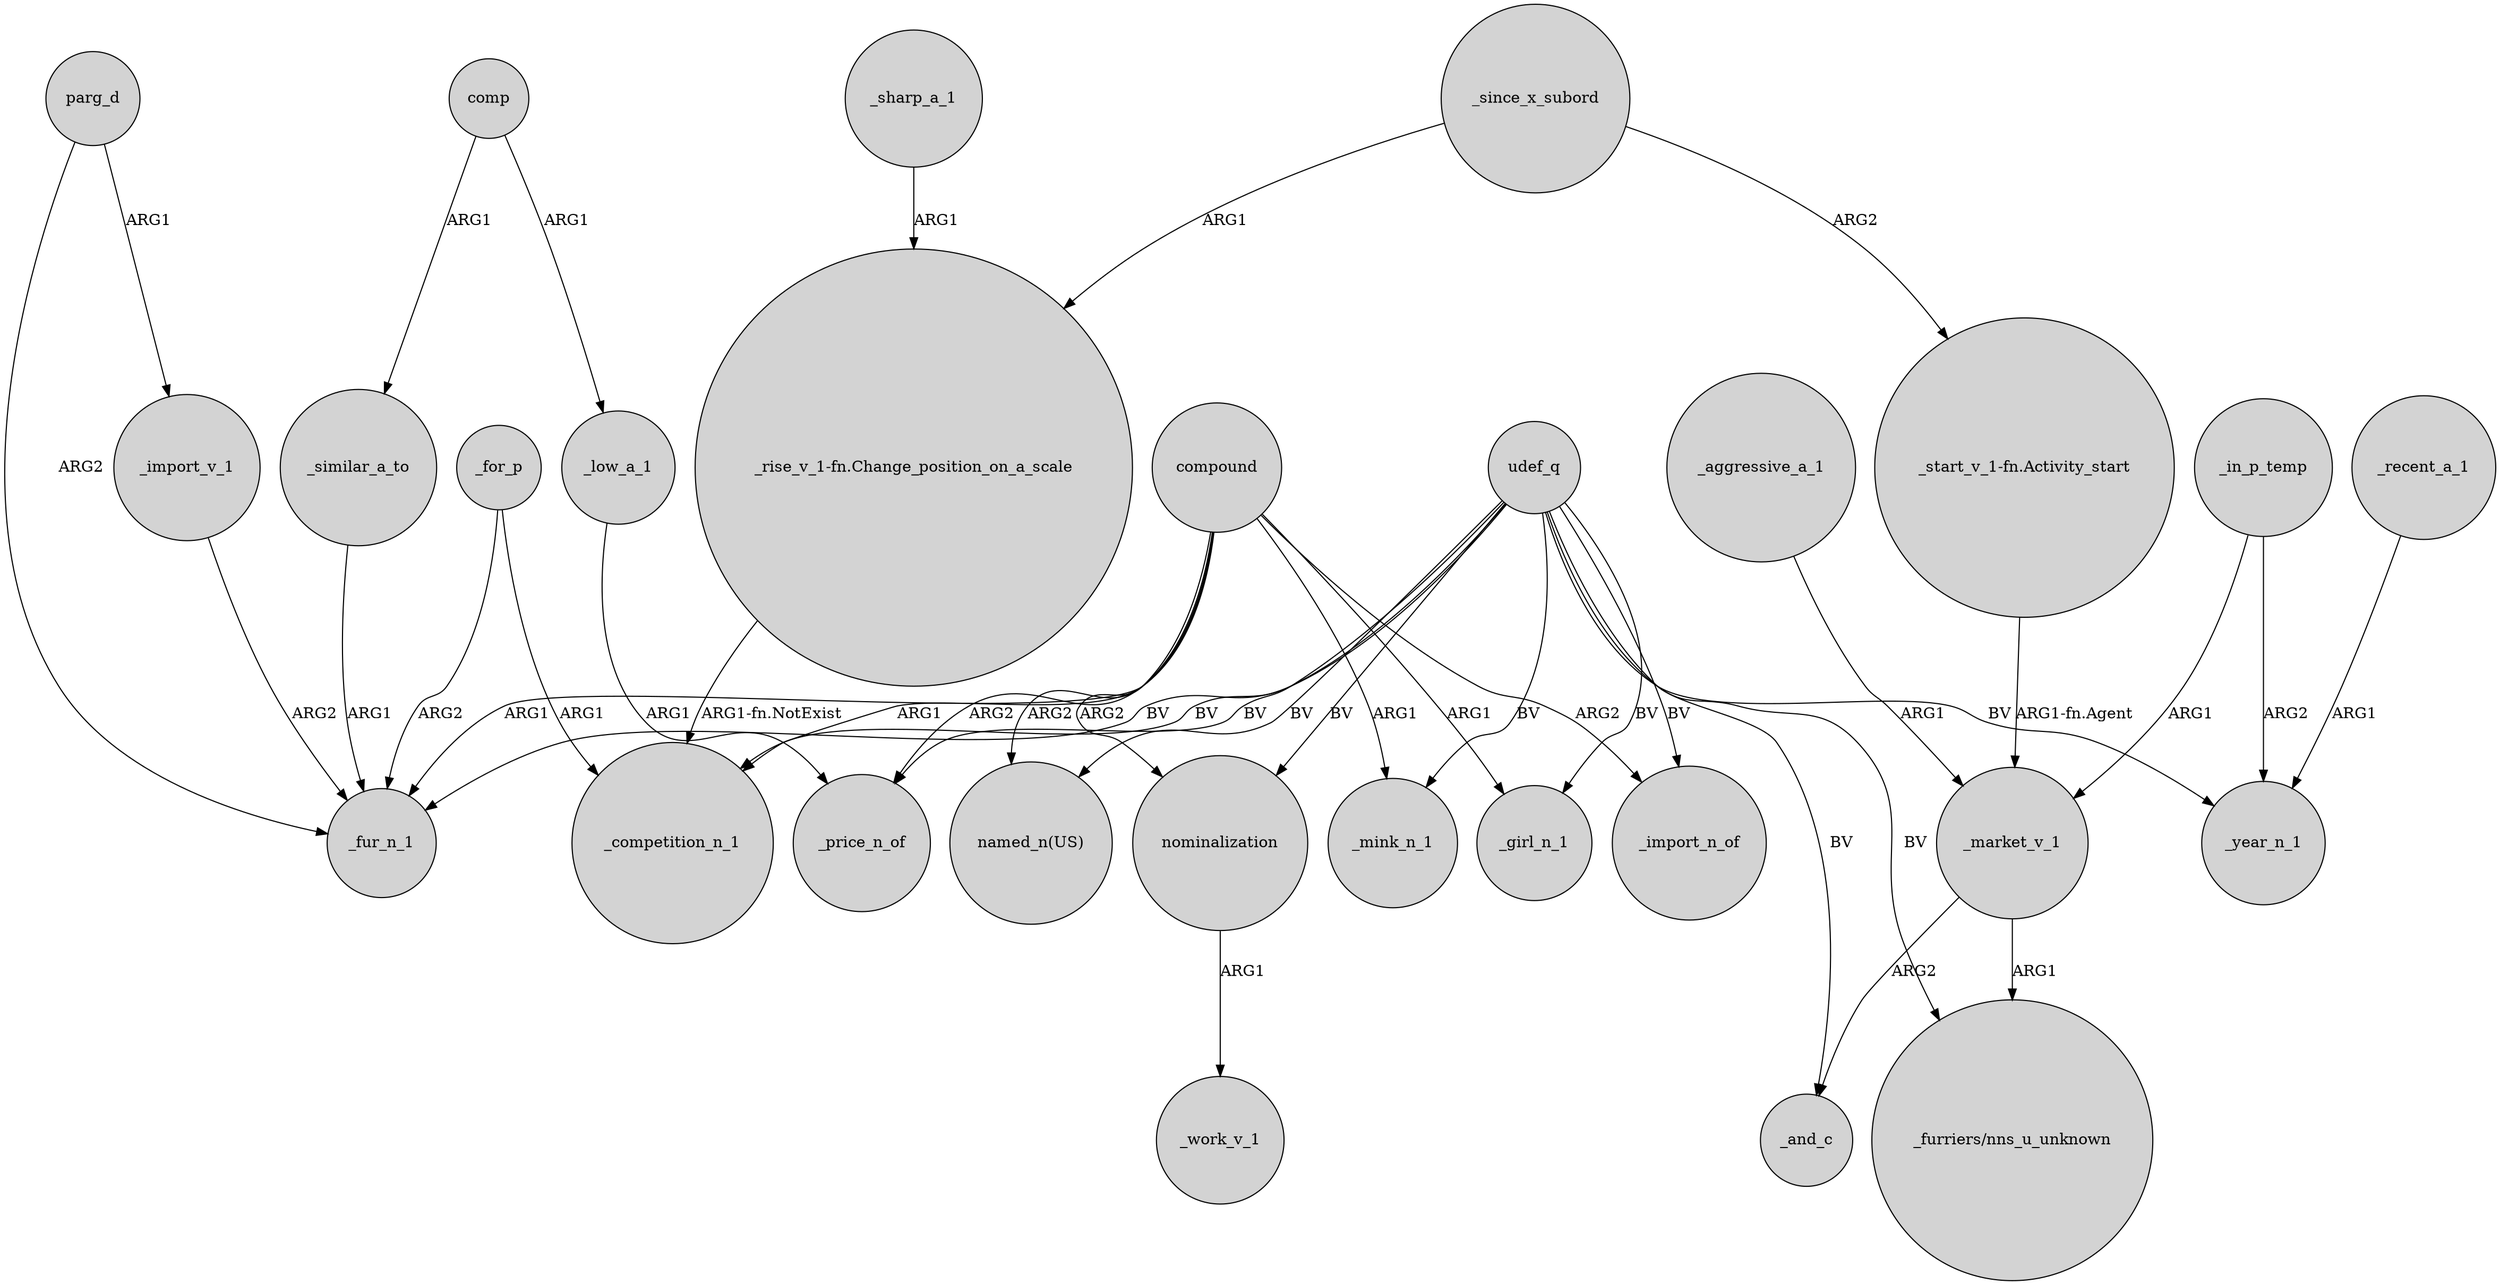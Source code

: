 digraph {
	node [shape=circle style=filled]
	parg_d -> _import_v_1 [label=ARG1]
	comp -> _similar_a_to [label=ARG1]
	nominalization -> _work_v_1 [label=ARG1]
	compound -> _price_n_of [label=ARG2]
	udef_q -> _competition_n_1 [label=BV]
	compound -> _competition_n_1 [label=ARG1]
	udef_q -> "named_n(US)" [label=BV]
	udef_q -> _girl_n_1 [label=BV]
	udef_q -> _price_n_of [label=BV]
	_aggressive_a_1 -> _market_v_1 [label=ARG1]
	"_start_v_1-fn.Activity_start" -> _market_v_1 [label="ARG1-fn.Agent"]
	compound -> _import_n_of [label=ARG2]
	_for_p -> _competition_n_1 [label=ARG1]
	compound -> nominalization [label=ARG2]
	_similar_a_to -> _fur_n_1 [label=ARG1]
	compound -> _mink_n_1 [label=ARG1]
	compound -> "named_n(US)" [label=ARG2]
	compound -> _fur_n_1 [label=ARG1]
	udef_q -> _mink_n_1 [label=BV]
	_in_p_temp -> _year_n_1 [label=ARG2]
	compound -> _girl_n_1 [label=ARG1]
	_market_v_1 -> "_furriers/nns_u_unknown" [label=ARG1]
	udef_q -> "_furriers/nns_u_unknown" [label=BV]
	_for_p -> _fur_n_1 [label=ARG2]
	_recent_a_1 -> _year_n_1 [label=ARG1]
	_market_v_1 -> _and_c [label=ARG2]
	_sharp_a_1 -> "_rise_v_1-fn.Change_position_on_a_scale" [label=ARG1]
	udef_q -> nominalization [label=BV]
	udef_q -> _import_n_of [label=BV]
	udef_q -> _fur_n_1 [label=BV]
	_import_v_1 -> _fur_n_1 [label=ARG2]
	_since_x_subord -> "_start_v_1-fn.Activity_start" [label=ARG2]
	udef_q -> _year_n_1 [label=BV]
	_in_p_temp -> _market_v_1 [label=ARG1]
	parg_d -> _fur_n_1 [label=ARG2]
	"_rise_v_1-fn.Change_position_on_a_scale" -> _competition_n_1 [label="ARG1-fn.NotExist"]
	_since_x_subord -> "_rise_v_1-fn.Change_position_on_a_scale" [label=ARG1]
	udef_q -> _and_c [label=BV]
	_low_a_1 -> _price_n_of [label=ARG1]
	comp -> _low_a_1 [label=ARG1]
}

